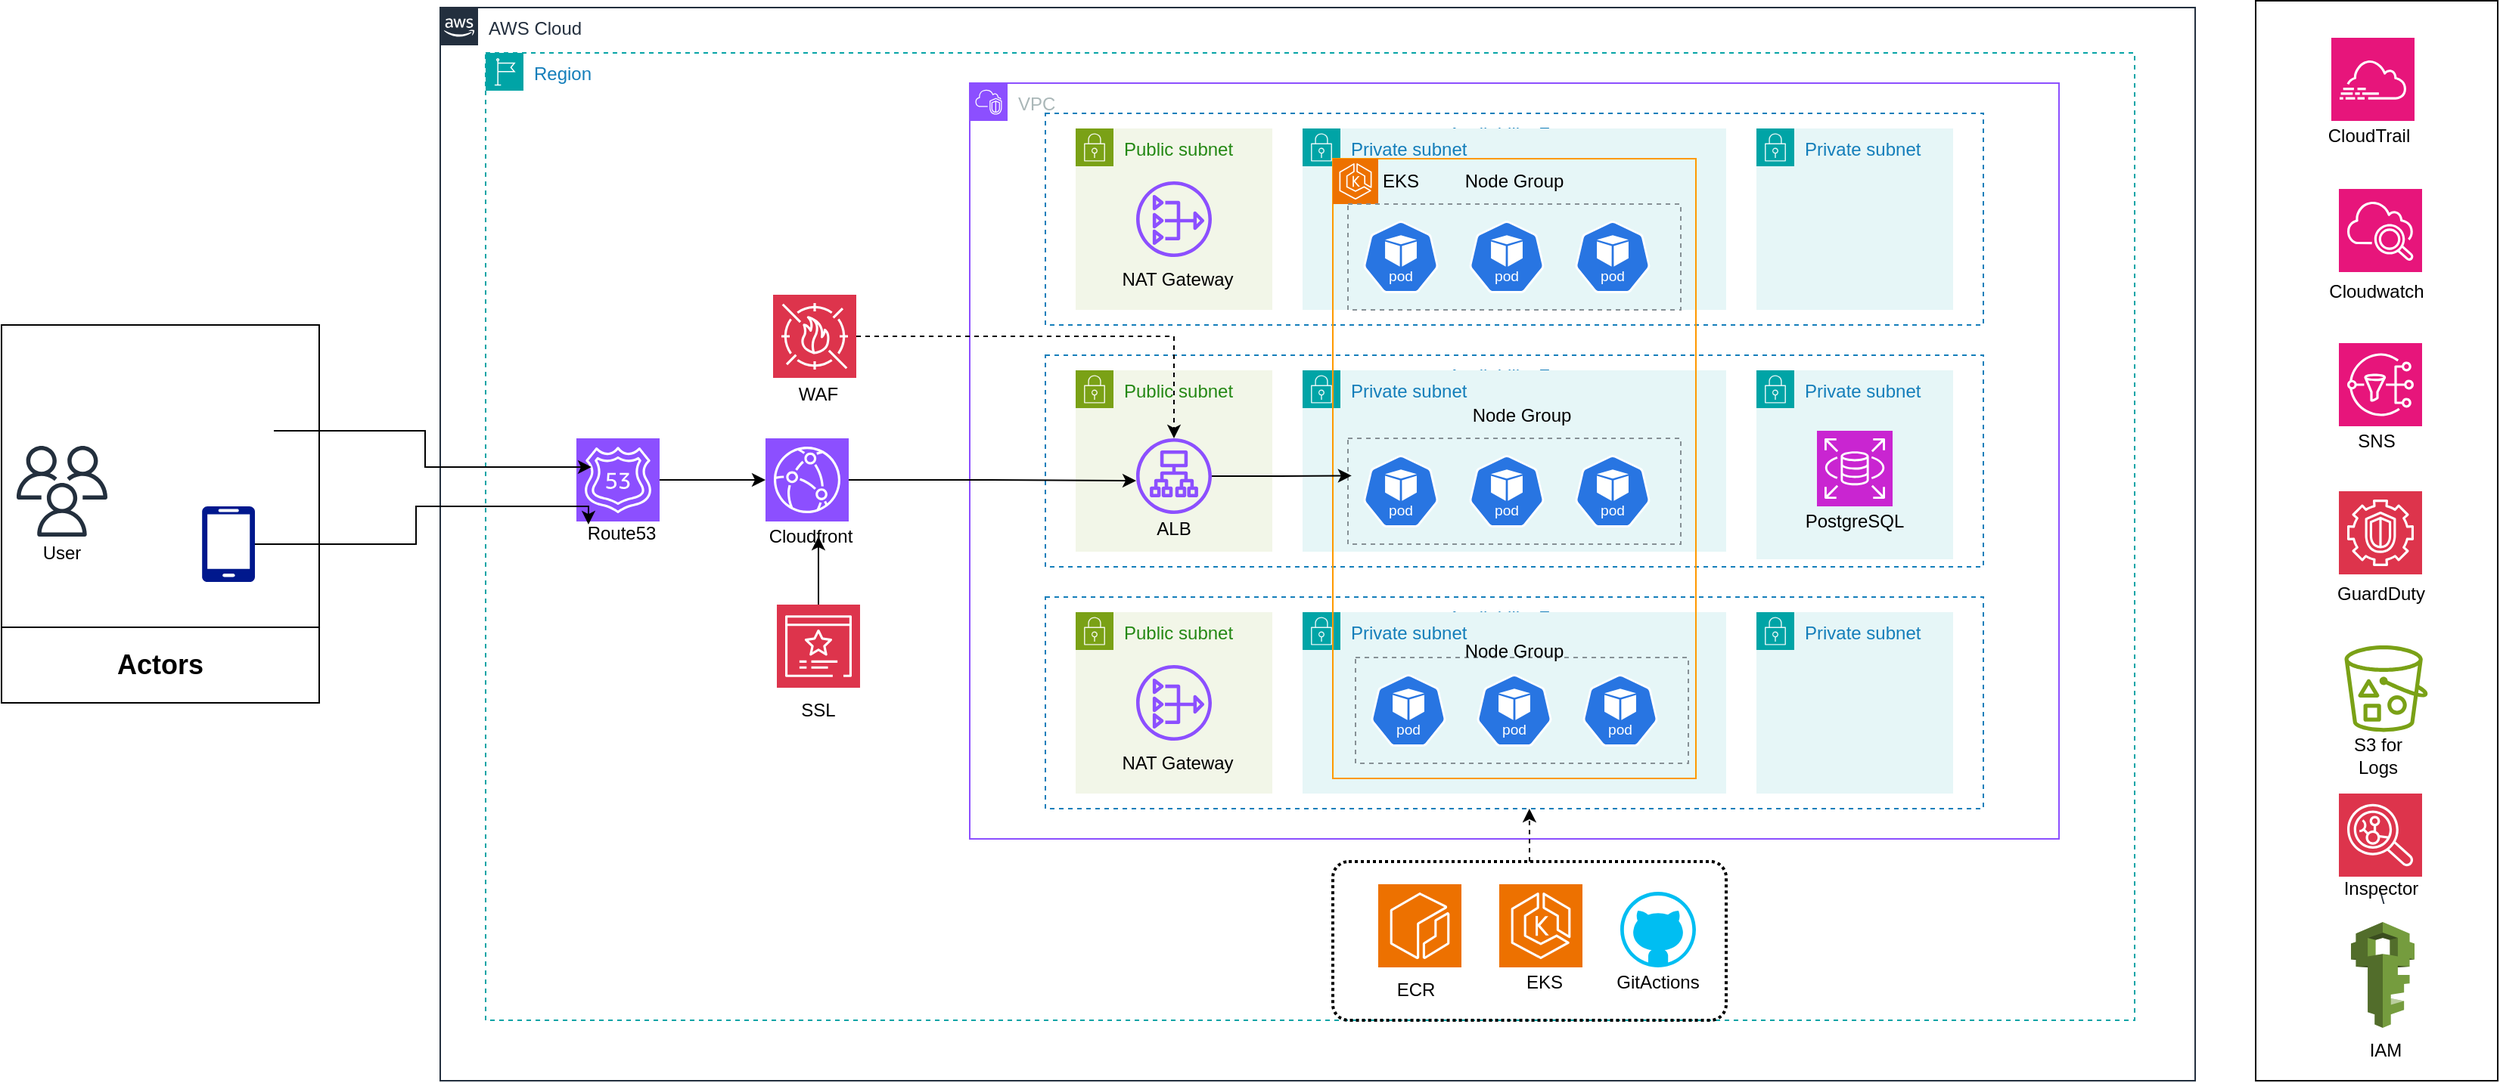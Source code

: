 <mxfile version="24.3.1" type="github">
  <diagram name="Page-1" id="eEfSvAI8vY1nVqNigm3l">
    <mxGraphModel dx="2469" dy="911" grid="1" gridSize="10" guides="1" tooltips="1" connect="1" arrows="1" fold="1" page="1" pageScale="1" pageWidth="754" pageHeight="593" math="0" shadow="0">
      <root>
        <mxCell id="0" />
        <mxCell id="1" parent="0" />
        <mxCell id="IPhadw8tjqUQaYCYA7Y1-17" value="AWS Cloud" style="points=[[0,0],[0.25,0],[0.5,0],[0.75,0],[1,0],[1,0.25],[1,0.5],[1,0.75],[1,1],[0.75,1],[0.5,1],[0.25,1],[0,1],[0,0.75],[0,0.5],[0,0.25]];outlineConnect=0;gradientColor=none;html=1;whiteSpace=wrap;fontSize=12;fontStyle=0;container=1;pointerEvents=0;collapsible=0;recursiveResize=0;shape=mxgraph.aws4.group;grIcon=mxgraph.aws4.group_aws_cloud_alt;strokeColor=#232F3E;fillColor=none;verticalAlign=top;align=left;spacingLeft=30;fontColor=#232F3E;dashed=0;" parent="1" vertex="1">
          <mxGeometry x="40" y="50" width="1160" height="710" as="geometry" />
        </mxCell>
        <mxCell id="IPhadw8tjqUQaYCYA7Y1-18" value="Region" style="points=[[0,0],[0.25,0],[0.5,0],[0.75,0],[1,0],[1,0.25],[1,0.5],[1,0.75],[1,1],[0.75,1],[0.5,1],[0.25,1],[0,1],[0,0.75],[0,0.5],[0,0.25]];outlineConnect=0;gradientColor=none;html=1;whiteSpace=wrap;fontSize=12;fontStyle=0;container=1;pointerEvents=0;collapsible=0;recursiveResize=0;shape=mxgraph.aws4.group;grIcon=mxgraph.aws4.group_region;strokeColor=#00A4A6;fillColor=none;verticalAlign=top;align=left;spacingLeft=30;fontColor=#147EBA;dashed=1;" parent="IPhadw8tjqUQaYCYA7Y1-17" vertex="1">
          <mxGeometry x="30" y="30" width="1090" height="640" as="geometry" />
        </mxCell>
        <mxCell id="IPhadw8tjqUQaYCYA7Y1-19" value="VPC" style="points=[[0,0],[0.25,0],[0.5,0],[0.75,0],[1,0],[1,0.25],[1,0.5],[1,0.75],[1,1],[0.75,1],[0.5,1],[0.25,1],[0,1],[0,0.75],[0,0.5],[0,0.25]];outlineConnect=0;gradientColor=none;html=1;whiteSpace=wrap;fontSize=12;fontStyle=0;container=1;pointerEvents=0;collapsible=0;recursiveResize=0;shape=mxgraph.aws4.group;grIcon=mxgraph.aws4.group_vpc2;strokeColor=#8C4FFF;fillColor=none;verticalAlign=top;align=left;spacingLeft=30;fontColor=#AAB7B8;dashed=0;" parent="IPhadw8tjqUQaYCYA7Y1-18" vertex="1">
          <mxGeometry x="320" y="20" width="720" height="500" as="geometry" />
        </mxCell>
        <mxCell id="IPhadw8tjqUQaYCYA7Y1-30" value="Availability Zone" style="fillColor=none;strokeColor=#147EBA;dashed=1;verticalAlign=top;fontStyle=0;fontColor=#147EBA;whiteSpace=wrap;html=1;direction=east;" parent="IPhadw8tjqUQaYCYA7Y1-19" vertex="1">
          <mxGeometry x="50" y="20" width="620" height="140" as="geometry" />
        </mxCell>
        <mxCell id="IPhadw8tjqUQaYCYA7Y1-31" value="Private subnet" style="points=[[0,0],[0.25,0],[0.5,0],[0.75,0],[1,0],[1,0.25],[1,0.5],[1,0.75],[1,1],[0.75,1],[0.5,1],[0.25,1],[0,1],[0,0.75],[0,0.5],[0,0.25]];outlineConnect=0;gradientColor=none;html=1;whiteSpace=wrap;fontSize=12;fontStyle=0;container=1;pointerEvents=0;collapsible=0;recursiveResize=0;shape=mxgraph.aws4.group;grIcon=mxgraph.aws4.group_security_group;grStroke=0;strokeColor=#00A4A6;fillColor=#E6F6F7;verticalAlign=top;align=left;spacingLeft=30;fontColor=#147EBA;dashed=0;" parent="IPhadw8tjqUQaYCYA7Y1-19" vertex="1">
          <mxGeometry x="220" y="30" width="280" height="120" as="geometry" />
        </mxCell>
        <mxCell id="IPhadw8tjqUQaYCYA7Y1-32" value="Public subnet" style="points=[[0,0],[0.25,0],[0.5,0],[0.75,0],[1,0],[1,0.25],[1,0.5],[1,0.75],[1,1],[0.75,1],[0.5,1],[0.25,1],[0,1],[0,0.75],[0,0.5],[0,0.25]];outlineConnect=0;gradientColor=none;html=1;whiteSpace=wrap;fontSize=12;fontStyle=0;container=1;pointerEvents=0;collapsible=0;recursiveResize=0;shape=mxgraph.aws4.group;grIcon=mxgraph.aws4.group_security_group;grStroke=0;strokeColor=#7AA116;fillColor=#F2F6E8;verticalAlign=top;align=left;spacingLeft=30;fontColor=#248814;dashed=0;" parent="IPhadw8tjqUQaYCYA7Y1-19" vertex="1">
          <mxGeometry x="70" y="30" width="130" height="120" as="geometry" />
        </mxCell>
        <mxCell id="IPhadw8tjqUQaYCYA7Y1-33" value="Private subnet" style="points=[[0,0],[0.25,0],[0.5,0],[0.75,0],[1,0],[1,0.25],[1,0.5],[1,0.75],[1,1],[0.75,1],[0.5,1],[0.25,1],[0,1],[0,0.75],[0,0.5],[0,0.25]];outlineConnect=0;gradientColor=none;html=1;whiteSpace=wrap;fontSize=12;fontStyle=0;container=1;pointerEvents=0;collapsible=0;recursiveResize=0;shape=mxgraph.aws4.group;grIcon=mxgraph.aws4.group_security_group;grStroke=0;strokeColor=#00A4A6;fillColor=#E6F6F7;verticalAlign=top;align=left;spacingLeft=30;fontColor=#147EBA;dashed=0;" parent="IPhadw8tjqUQaYCYA7Y1-19" vertex="1">
          <mxGeometry x="520" y="30" width="130" height="120" as="geometry" />
        </mxCell>
        <mxCell id="IPhadw8tjqUQaYCYA7Y1-44" value="Availability Zone" style="fillColor=none;strokeColor=#147EBA;dashed=1;verticalAlign=top;fontStyle=0;fontColor=#147EBA;whiteSpace=wrap;html=1;direction=east;" parent="IPhadw8tjqUQaYCYA7Y1-19" vertex="1">
          <mxGeometry x="50" y="180" width="620" height="140" as="geometry" />
        </mxCell>
        <mxCell id="IPhadw8tjqUQaYCYA7Y1-45" value="Availability Zone" style="fillColor=none;strokeColor=#147EBA;dashed=1;verticalAlign=top;fontStyle=0;fontColor=#147EBA;whiteSpace=wrap;html=1;direction=east;" parent="IPhadw8tjqUQaYCYA7Y1-19" vertex="1">
          <mxGeometry x="50" y="340" width="620" height="140" as="geometry" />
        </mxCell>
        <mxCell id="IPhadw8tjqUQaYCYA7Y1-46" value="Public subnet" style="points=[[0,0],[0.25,0],[0.5,0],[0.75,0],[1,0],[1,0.25],[1,0.5],[1,0.75],[1,1],[0.75,1],[0.5,1],[0.25,1],[0,1],[0,0.75],[0,0.5],[0,0.25]];outlineConnect=0;gradientColor=none;html=1;whiteSpace=wrap;fontSize=12;fontStyle=0;container=1;pointerEvents=0;collapsible=0;recursiveResize=0;shape=mxgraph.aws4.group;grIcon=mxgraph.aws4.group_security_group;grStroke=0;strokeColor=#7AA116;fillColor=#F2F6E8;verticalAlign=top;align=left;spacingLeft=30;fontColor=#248814;dashed=0;" parent="IPhadw8tjqUQaYCYA7Y1-19" vertex="1">
          <mxGeometry x="70" y="190" width="130" height="120" as="geometry" />
        </mxCell>
        <mxCell id="IPhadw8tjqUQaYCYA7Y1-54" value="" style="sketch=0;outlineConnect=0;fontColor=#232F3E;gradientColor=none;fillColor=#8C4FFF;strokeColor=none;dashed=0;verticalLabelPosition=bottom;verticalAlign=top;align=center;html=1;fontSize=12;fontStyle=0;aspect=fixed;pointerEvents=1;shape=mxgraph.aws4.application_load_balancer;" parent="IPhadw8tjqUQaYCYA7Y1-46" vertex="1">
          <mxGeometry x="40" y="45" width="50" height="50" as="geometry" />
        </mxCell>
        <mxCell id="IPhadw8tjqUQaYCYA7Y1-55" value="ALB" style="text;html=1;align=center;verticalAlign=middle;whiteSpace=wrap;rounded=0;" parent="IPhadw8tjqUQaYCYA7Y1-46" vertex="1">
          <mxGeometry x="35" y="90" width="60" height="30" as="geometry" />
        </mxCell>
        <mxCell id="IPhadw8tjqUQaYCYA7Y1-47" value="Public subnet" style="points=[[0,0],[0.25,0],[0.5,0],[0.75,0],[1,0],[1,0.25],[1,0.5],[1,0.75],[1,1],[0.75,1],[0.5,1],[0.25,1],[0,1],[0,0.75],[0,0.5],[0,0.25]];outlineConnect=0;gradientColor=none;html=1;whiteSpace=wrap;fontSize=12;fontStyle=0;container=1;pointerEvents=0;collapsible=0;recursiveResize=0;shape=mxgraph.aws4.group;grIcon=mxgraph.aws4.group_security_group;grStroke=0;strokeColor=#7AA116;fillColor=#F2F6E8;verticalAlign=top;align=left;spacingLeft=30;fontColor=#248814;dashed=0;" parent="IPhadw8tjqUQaYCYA7Y1-19" vertex="1">
          <mxGeometry x="70" y="350" width="130" height="120" as="geometry" />
        </mxCell>
        <mxCell id="IPhadw8tjqUQaYCYA7Y1-48" value="Private subnet" style="points=[[0,0],[0.25,0],[0.5,0],[0.75,0],[1,0],[1,0.25],[1,0.5],[1,0.75],[1,1],[0.75,1],[0.5,1],[0.25,1],[0,1],[0,0.75],[0,0.5],[0,0.25]];outlineConnect=0;gradientColor=none;html=1;whiteSpace=wrap;fontSize=12;fontStyle=0;container=1;pointerEvents=0;collapsible=0;recursiveResize=0;shape=mxgraph.aws4.group;grIcon=mxgraph.aws4.group_security_group;grStroke=0;strokeColor=#00A4A6;fillColor=#E6F6F7;verticalAlign=top;align=left;spacingLeft=30;fontColor=#147EBA;dashed=0;" parent="IPhadw8tjqUQaYCYA7Y1-19" vertex="1">
          <mxGeometry x="220" y="190" width="280" height="120" as="geometry" />
        </mxCell>
        <mxCell id="IPhadw8tjqUQaYCYA7Y1-49" value="Private subnet" style="points=[[0,0],[0.25,0],[0.5,0],[0.75,0],[1,0],[1,0.25],[1,0.5],[1,0.75],[1,1],[0.75,1],[0.5,1],[0.25,1],[0,1],[0,0.75],[0,0.5],[0,0.25]];outlineConnect=0;gradientColor=none;html=1;whiteSpace=wrap;fontSize=12;fontStyle=0;container=1;pointerEvents=0;collapsible=0;recursiveResize=0;shape=mxgraph.aws4.group;grIcon=mxgraph.aws4.group_security_group;grStroke=0;strokeColor=#00A4A6;fillColor=#E6F6F7;verticalAlign=top;align=left;spacingLeft=30;fontColor=#147EBA;dashed=0;" parent="IPhadw8tjqUQaYCYA7Y1-19" vertex="1">
          <mxGeometry x="220" y="350" width="280" height="120" as="geometry" />
        </mxCell>
        <mxCell id="IPhadw8tjqUQaYCYA7Y1-50" value="Private subnet" style="points=[[0,0],[0.25,0],[0.5,0],[0.75,0],[1,0],[1,0.25],[1,0.5],[1,0.75],[1,1],[0.75,1],[0.5,1],[0.25,1],[0,1],[0,0.75],[0,0.5],[0,0.25]];outlineConnect=0;gradientColor=none;html=1;whiteSpace=wrap;fontSize=12;fontStyle=0;container=1;pointerEvents=0;collapsible=0;recursiveResize=0;shape=mxgraph.aws4.group;grIcon=mxgraph.aws4.group_security_group;grStroke=0;strokeColor=#00A4A6;fillColor=#E6F6F7;verticalAlign=top;align=left;spacingLeft=30;fontColor=#147EBA;dashed=0;" parent="IPhadw8tjqUQaYCYA7Y1-19" vertex="1">
          <mxGeometry x="520" y="190" width="130" height="125" as="geometry" />
        </mxCell>
        <mxCell id="IPhadw8tjqUQaYCYA7Y1-51" value="Private subnet" style="points=[[0,0],[0.25,0],[0.5,0],[0.75,0],[1,0],[1,0.25],[1,0.5],[1,0.75],[1,1],[0.75,1],[0.5,1],[0.25,1],[0,1],[0,0.75],[0,0.5],[0,0.25]];outlineConnect=0;gradientColor=none;html=1;whiteSpace=wrap;fontSize=12;fontStyle=0;container=1;pointerEvents=0;collapsible=0;recursiveResize=0;shape=mxgraph.aws4.group;grIcon=mxgraph.aws4.group_security_group;grStroke=0;strokeColor=#00A4A6;fillColor=#E6F6F7;verticalAlign=top;align=left;spacingLeft=30;fontColor=#147EBA;dashed=0;" parent="IPhadw8tjqUQaYCYA7Y1-19" vertex="1">
          <mxGeometry x="520" y="350" width="130" height="120" as="geometry" />
        </mxCell>
        <mxCell id="IPhadw8tjqUQaYCYA7Y1-52" value="" style="sketch=0;outlineConnect=0;fontColor=#232F3E;gradientColor=none;fillColor=#8C4FFF;strokeColor=none;dashed=0;verticalLabelPosition=bottom;verticalAlign=top;align=center;html=1;fontSize=12;fontStyle=0;aspect=fixed;pointerEvents=1;shape=mxgraph.aws4.nat_gateway;" parent="IPhadw8tjqUQaYCYA7Y1-19" vertex="1">
          <mxGeometry x="110" y="65" width="50" height="50" as="geometry" />
        </mxCell>
        <mxCell id="IPhadw8tjqUQaYCYA7Y1-53" value="" style="sketch=0;outlineConnect=0;fontColor=#232F3E;gradientColor=none;fillColor=#8C4FFF;strokeColor=none;dashed=0;verticalLabelPosition=bottom;verticalAlign=top;align=center;html=1;fontSize=12;fontStyle=0;aspect=fixed;pointerEvents=1;shape=mxgraph.aws4.nat_gateway;" parent="IPhadw8tjqUQaYCYA7Y1-19" vertex="1">
          <mxGeometry x="110" y="385" width="50" height="50" as="geometry" />
        </mxCell>
        <mxCell id="IPhadw8tjqUQaYCYA7Y1-56" value="NAT Gateway" style="text;html=1;align=center;verticalAlign=middle;whiteSpace=wrap;rounded=0;" parent="IPhadw8tjqUQaYCYA7Y1-19" vertex="1">
          <mxGeometry x="85" y="435" width="105" height="30" as="geometry" />
        </mxCell>
        <mxCell id="IPhadw8tjqUQaYCYA7Y1-57" value="NAT Gateway" style="text;html=1;align=center;verticalAlign=middle;whiteSpace=wrap;rounded=0;" parent="IPhadw8tjqUQaYCYA7Y1-19" vertex="1">
          <mxGeometry x="85" y="115" width="105" height="30" as="geometry" />
        </mxCell>
        <mxCell id="1MIM3KkcUKfmm6xURoJ1-69" value="" style="sketch=0;points=[[0,0,0],[0.25,0,0],[0.5,0,0],[0.75,0,0],[1,0,0],[0,1,0],[0.25,1,0],[0.5,1,0],[0.75,1,0],[1,1,0],[0,0.25,0],[0,0.5,0],[0,0.75,0],[1,0.25,0],[1,0.5,0],[1,0.75,0]];outlineConnect=0;fontColor=#232F3E;fillColor=#C925D1;strokeColor=#ffffff;dashed=0;verticalLabelPosition=bottom;verticalAlign=top;align=center;html=1;fontSize=12;fontStyle=0;aspect=fixed;shape=mxgraph.aws4.resourceIcon;resIcon=mxgraph.aws4.rds;" vertex="1" parent="IPhadw8tjqUQaYCYA7Y1-19">
          <mxGeometry x="560" y="230" width="50" height="50" as="geometry" />
        </mxCell>
        <mxCell id="1MIM3KkcUKfmm6xURoJ1-70" value="PostgreSQL" style="text;html=1;align=center;verticalAlign=middle;whiteSpace=wrap;rounded=0;" vertex="1" parent="IPhadw8tjqUQaYCYA7Y1-19">
          <mxGeometry x="555" y="275" width="60" height="30" as="geometry" />
        </mxCell>
        <mxCell id="IPhadw8tjqUQaYCYA7Y1-113" value="" style="sketch=0;points=[[0,0,0],[0.25,0,0],[0.5,0,0],[0.75,0,0],[1,0,0],[0,1,0],[0.25,1,0],[0.5,1,0],[0.75,1,0],[1,1,0],[0,0.25,0],[0,0.5,0],[0,0.75,0],[1,0.25,0],[1,0.5,0],[1,0.75,0]];outlineConnect=0;fontColor=#232F3E;fillColor=#ED7100;strokeColor=#ffffff;dashed=0;verticalLabelPosition=bottom;verticalAlign=top;align=center;html=1;fontSize=12;fontStyle=0;aspect=fixed;shape=mxgraph.aws4.resourceIcon;resIcon=mxgraph.aws4.ecr;" parent="IPhadw8tjqUQaYCYA7Y1-18" vertex="1">
          <mxGeometry x="590" y="550" width="55" height="55" as="geometry" />
        </mxCell>
        <mxCell id="IPhadw8tjqUQaYCYA7Y1-22" value="" style="sketch=0;points=[[0,0,0],[0.25,0,0],[0.5,0,0],[0.75,0,0],[1,0,0],[0,1,0],[0.25,1,0],[0.5,1,0],[0.75,1,0],[1,1,0],[0,0.25,0],[0,0.5,0],[0,0.75,0],[1,0.25,0],[1,0.5,0],[1,0.75,0]];outlineConnect=0;fontColor=#232F3E;fillColor=#8C4FFF;strokeColor=#ffffff;dashed=0;verticalLabelPosition=bottom;verticalAlign=top;align=center;html=1;fontSize=12;fontStyle=0;aspect=fixed;shape=mxgraph.aws4.resourceIcon;resIcon=mxgraph.aws4.cloudfront;" parent="IPhadw8tjqUQaYCYA7Y1-18" vertex="1">
          <mxGeometry x="185" y="255" width="55" height="55" as="geometry" />
        </mxCell>
        <mxCell id="IPhadw8tjqUQaYCYA7Y1-24" value="" style="sketch=0;points=[[0,0,0],[0.25,0,0],[0.5,0,0],[0.75,0,0],[1,0,0],[0,1,0],[0.25,1,0],[0.5,1,0],[0.75,1,0],[1,1,0],[0,0.25,0],[0,0.5,0],[0,0.75,0],[1,0.25,0],[1,0.5,0],[1,0.75,0]];outlineConnect=0;fontColor=#232F3E;fillColor=#DD344C;strokeColor=#ffffff;dashed=0;verticalLabelPosition=bottom;verticalAlign=top;align=center;html=1;fontSize=12;fontStyle=0;aspect=fixed;shape=mxgraph.aws4.resourceIcon;resIcon=mxgraph.aws4.certificate_manager_3;" parent="IPhadw8tjqUQaYCYA7Y1-18" vertex="1">
          <mxGeometry x="192.5" y="365" width="55" height="55" as="geometry" />
        </mxCell>
        <mxCell id="IPhadw8tjqUQaYCYA7Y1-27" value="Cloudfront" style="text;html=1;align=center;verticalAlign=middle;whiteSpace=wrap;rounded=0;" parent="IPhadw8tjqUQaYCYA7Y1-18" vertex="1">
          <mxGeometry x="185" y="305" width="60" height="30" as="geometry" />
        </mxCell>
        <mxCell id="IPhadw8tjqUQaYCYA7Y1-107" style="edgeStyle=orthogonalEdgeStyle;rounded=0;orthogonalLoop=1;jettySize=auto;html=1;" parent="IPhadw8tjqUQaYCYA7Y1-18" source="IPhadw8tjqUQaYCYA7Y1-20" target="IPhadw8tjqUQaYCYA7Y1-22" edge="1">
          <mxGeometry relative="1" as="geometry" />
        </mxCell>
        <mxCell id="IPhadw8tjqUQaYCYA7Y1-20" value="" style="sketch=0;points=[[0,0,0],[0.25,0,0],[0.5,0,0],[0.75,0,0],[1,0,0],[0,1,0],[0.25,1,0],[0.5,1,0],[0.75,1,0],[1,1,0],[0,0.25,0],[0,0.5,0],[0,0.75,0],[1,0.25,0],[1,0.5,0],[1,0.75,0]];outlineConnect=0;fontColor=#232F3E;fillColor=#8C4FFF;strokeColor=#ffffff;dashed=0;verticalLabelPosition=bottom;verticalAlign=top;align=center;html=1;fontSize=12;fontStyle=0;aspect=fixed;shape=mxgraph.aws4.resourceIcon;resIcon=mxgraph.aws4.route_53;" parent="IPhadw8tjqUQaYCYA7Y1-18" vertex="1">
          <mxGeometry x="60" y="255" width="55" height="55" as="geometry" />
        </mxCell>
        <mxCell id="IPhadw8tjqUQaYCYA7Y1-109" style="edgeStyle=orthogonalEdgeStyle;rounded=0;orthogonalLoop=1;jettySize=auto;html=1;entryX=0.583;entryY=0.5;entryDx=0;entryDy=0;entryPerimeter=0;" parent="IPhadw8tjqUQaYCYA7Y1-18" source="IPhadw8tjqUQaYCYA7Y1-24" target="IPhadw8tjqUQaYCYA7Y1-27" edge="1">
          <mxGeometry relative="1" as="geometry" />
        </mxCell>
        <mxCell id="IPhadw8tjqUQaYCYA7Y1-25" value="Route53&lt;div&gt;&lt;br&gt;&lt;/div&gt;" style="text;html=1;align=center;verticalAlign=middle;whiteSpace=wrap;rounded=0;" parent="IPhadw8tjqUQaYCYA7Y1-18" vertex="1">
          <mxGeometry x="60" y="310" width="60" height="30" as="geometry" />
        </mxCell>
        <mxCell id="IPhadw8tjqUQaYCYA7Y1-29" value="SSL" style="text;html=1;align=center;verticalAlign=middle;whiteSpace=wrap;rounded=0;" parent="IPhadw8tjqUQaYCYA7Y1-18" vertex="1">
          <mxGeometry x="190" y="420" width="60" height="30" as="geometry" />
        </mxCell>
        <mxCell id="1MIM3KkcUKfmm6xURoJ1-76" style="edgeStyle=orthogonalEdgeStyle;rounded=0;orthogonalLoop=1;jettySize=auto;html=1;dashed=1;" edge="1" parent="IPhadw8tjqUQaYCYA7Y1-18" source="1MIM3KkcUKfmm6xURoJ1-74" target="IPhadw8tjqUQaYCYA7Y1-54">
          <mxGeometry relative="1" as="geometry" />
        </mxCell>
        <mxCell id="1MIM3KkcUKfmm6xURoJ1-74" value="" style="sketch=0;points=[[0,0,0],[0.25,0,0],[0.5,0,0],[0.75,0,0],[1,0,0],[0,1,0],[0.25,1,0],[0.5,1,0],[0.75,1,0],[1,1,0],[0,0.25,0],[0,0.5,0],[0,0.75,0],[1,0.25,0],[1,0.5,0],[1,0.75,0]];outlineConnect=0;fontColor=#232F3E;fillColor=#DD344C;strokeColor=#ffffff;dashed=0;verticalLabelPosition=bottom;verticalAlign=top;align=center;html=1;fontSize=12;fontStyle=0;aspect=fixed;shape=mxgraph.aws4.resourceIcon;resIcon=mxgraph.aws4.waf;" vertex="1" parent="IPhadw8tjqUQaYCYA7Y1-18">
          <mxGeometry x="190" y="160" width="55" height="55" as="geometry" />
        </mxCell>
        <mxCell id="1MIM3KkcUKfmm6xURoJ1-75" value="WAF" style="text;html=1;align=center;verticalAlign=middle;whiteSpace=wrap;rounded=0;" vertex="1" parent="IPhadw8tjqUQaYCYA7Y1-18">
          <mxGeometry x="190" y="211" width="60" height="30" as="geometry" />
        </mxCell>
        <mxCell id="1MIM3KkcUKfmm6xURoJ1-84" style="edgeStyle=orthogonalEdgeStyle;rounded=0;orthogonalLoop=1;jettySize=auto;html=1;entryX=0;entryY=0.56;entryDx=0;entryDy=0;entryPerimeter=0;" edge="1" parent="IPhadw8tjqUQaYCYA7Y1-18" source="IPhadw8tjqUQaYCYA7Y1-22" target="IPhadw8tjqUQaYCYA7Y1-54">
          <mxGeometry relative="1" as="geometry" />
        </mxCell>
        <mxCell id="1MIM3KkcUKfmm6xURoJ1-94" value="" style="sketch=0;points=[[0,0,0],[0.25,0,0],[0.5,0,0],[0.75,0,0],[1,0,0],[0,1,0],[0.25,1,0],[0.5,1,0],[0.75,1,0],[1,1,0],[0,0.25,0],[0,0.5,0],[0,0.75,0],[1,0.25,0],[1,0.5,0],[1,0.75,0]];outlineConnect=0;fontColor=#232F3E;fillColor=#ED7100;strokeColor=#ffffff;dashed=0;verticalLabelPosition=bottom;verticalAlign=top;align=center;html=1;fontSize=12;fontStyle=0;aspect=fixed;shape=mxgraph.aws4.resourceIcon;resIcon=mxgraph.aws4.eks;" vertex="1" parent="IPhadw8tjqUQaYCYA7Y1-18">
          <mxGeometry x="670" y="550" width="55" height="55" as="geometry" />
        </mxCell>
        <mxCell id="IPhadw8tjqUQaYCYA7Y1-116" value="ECR" style="text;html=1;align=center;verticalAlign=middle;whiteSpace=wrap;rounded=0;" parent="IPhadw8tjqUQaYCYA7Y1-18" vertex="1">
          <mxGeometry x="585" y="605" width="60" height="30" as="geometry" />
        </mxCell>
        <mxCell id="1MIM3KkcUKfmm6xURoJ1-96" value="EKS" style="text;html=1;align=center;verticalAlign=middle;whiteSpace=wrap;rounded=0;" vertex="1" parent="IPhadw8tjqUQaYCYA7Y1-18">
          <mxGeometry x="670" y="600" width="60" height="30" as="geometry" />
        </mxCell>
        <mxCell id="1MIM3KkcUKfmm6xURoJ1-98" value="" style="rounded=1;arcSize=10;dashed=1;fillColor=none;gradientColor=none;dashPattern=1 1;strokeWidth=2;" vertex="1" parent="IPhadw8tjqUQaYCYA7Y1-18">
          <mxGeometry x="560" y="535" width="260" height="105" as="geometry" />
        </mxCell>
        <mxCell id="1MIM3KkcUKfmm6xURoJ1-101" value="" style="verticalLabelPosition=bottom;html=1;verticalAlign=top;align=center;strokeColor=none;fillColor=#00BEF2;shape=mxgraph.azure.github_code;pointerEvents=1;" vertex="1" parent="IPhadw8tjqUQaYCYA7Y1-18">
          <mxGeometry x="750" y="555" width="50" height="50" as="geometry" />
        </mxCell>
        <mxCell id="1MIM3KkcUKfmm6xURoJ1-104" style="edgeStyle=orthogonalEdgeStyle;rounded=0;orthogonalLoop=1;jettySize=auto;html=1;entryX=0.516;entryY=1;entryDx=0;entryDy=0;entryPerimeter=0;dashed=1;" edge="1" parent="IPhadw8tjqUQaYCYA7Y1-18" source="1MIM3KkcUKfmm6xURoJ1-98" target="IPhadw8tjqUQaYCYA7Y1-45">
          <mxGeometry relative="1" as="geometry" />
        </mxCell>
        <mxCell id="1MIM3KkcUKfmm6xURoJ1-105" value="GitActions" style="text;html=1;align=center;verticalAlign=middle;whiteSpace=wrap;rounded=0;" vertex="1" parent="IPhadw8tjqUQaYCYA7Y1-18">
          <mxGeometry x="745" y="600" width="60" height="30" as="geometry" />
        </mxCell>
        <mxCell id="1MIM3KkcUKfmm6xURoJ1-106" style="edgeStyle=orthogonalEdgeStyle;rounded=0;orthogonalLoop=1;jettySize=auto;html=1;exitX=0.5;exitY=1;exitDx=0;exitDy=0;" edge="1" parent="IPhadw8tjqUQaYCYA7Y1-18" source="1MIM3KkcUKfmm6xURoJ1-105" target="1MIM3KkcUKfmm6xURoJ1-105">
          <mxGeometry relative="1" as="geometry" />
        </mxCell>
        <mxCell id="IPhadw8tjqUQaYCYA7Y1-77" value="" style="outlineConnect=0;gradientColor=none;html=1;whiteSpace=wrap;fontSize=12;fontStyle=0;strokeColor=#FF9900;fillColor=none;verticalAlign=top;align=center;fontColor=#FF9900;dashed=0;spacingTop=3;" parent="1" vertex="1">
          <mxGeometry x="630" y="150" width="240" height="410" as="geometry" />
        </mxCell>
        <mxCell id="IPhadw8tjqUQaYCYA7Y1-78" value="" style="sketch=0;points=[[0,0,0],[0.25,0,0],[0.5,0,0],[0.75,0,0],[1,0,0],[0,1,0],[0.25,1,0],[0.5,1,0],[0.75,1,0],[1,1,0],[0,0.25,0],[0,0.5,0],[0,0.75,0],[1,0.25,0],[1,0.5,0],[1,0.75,0]];outlineConnect=0;fontColor=#232F3E;fillColor=#ED7100;strokeColor=#ffffff;dashed=0;verticalLabelPosition=bottom;verticalAlign=top;align=center;html=1;fontSize=12;fontStyle=0;aspect=fixed;shape=mxgraph.aws4.resourceIcon;resIcon=mxgraph.aws4.eks;" parent="1" vertex="1">
          <mxGeometry x="630" y="150" width="30" height="30" as="geometry" />
        </mxCell>
        <mxCell id="IPhadw8tjqUQaYCYA7Y1-79" value="" style="outlineConnect=0;gradientColor=none;html=1;whiteSpace=wrap;fontSize=12;fontStyle=0;strokeColor=#879196;fillColor=none;verticalAlign=top;align=center;fontColor=#879196;dashed=1;spacingTop=3;" parent="1" vertex="1">
          <mxGeometry x="645" y="480" width="220" height="70" as="geometry" />
        </mxCell>
        <mxCell id="IPhadw8tjqUQaYCYA7Y1-80" value="" style="aspect=fixed;sketch=0;html=1;dashed=0;whitespace=wrap;fillColor=#2875E2;strokeColor=#ffffff;points=[[0.005,0.63,0],[0.1,0.2,0],[0.9,0.2,0],[0.5,0,0],[0.995,0.63,0],[0.72,0.99,0],[0.5,1,0],[0.28,0.99,0]];shape=mxgraph.kubernetes.icon2;kubernetesLabel=1;prIcon=pod" parent="1" vertex="1">
          <mxGeometry x="655" y="491" width="50" height="48" as="geometry" />
        </mxCell>
        <mxCell id="IPhadw8tjqUQaYCYA7Y1-81" value="" style="aspect=fixed;sketch=0;html=1;dashed=0;whitespace=wrap;fillColor=#2875E2;strokeColor=#ffffff;points=[[0.005,0.63,0],[0.1,0.2,0],[0.9,0.2,0],[0.5,0,0],[0.995,0.63,0],[0.72,0.99,0],[0.5,1,0],[0.28,0.99,0]];shape=mxgraph.kubernetes.icon2;kubernetesLabel=1;prIcon=pod" parent="1" vertex="1">
          <mxGeometry x="725" y="491" width="50" height="48" as="geometry" />
        </mxCell>
        <mxCell id="IPhadw8tjqUQaYCYA7Y1-82" value="" style="aspect=fixed;sketch=0;html=1;dashed=0;whitespace=wrap;fillColor=#2875E2;strokeColor=#ffffff;points=[[0.005,0.63,0],[0.1,0.2,0],[0.9,0.2,0],[0.5,0,0],[0.995,0.63,0],[0.72,0.99,0],[0.5,1,0],[0.28,0.99,0]];shape=mxgraph.kubernetes.icon2;kubernetesLabel=1;prIcon=pod" parent="1" vertex="1">
          <mxGeometry x="795" y="491" width="50" height="48" as="geometry" />
        </mxCell>
        <mxCell id="IPhadw8tjqUQaYCYA7Y1-83" value="Node Group" style="text;html=1;align=center;verticalAlign=middle;whiteSpace=wrap;rounded=0;" parent="1" vertex="1">
          <mxGeometry x="655" y="461" width="190" height="30" as="geometry" />
        </mxCell>
        <mxCell id="IPhadw8tjqUQaYCYA7Y1-86" value="" style="outlineConnect=0;gradientColor=none;html=1;whiteSpace=wrap;fontSize=12;fontStyle=0;strokeColor=#879196;fillColor=none;verticalAlign=top;align=center;fontColor=#879196;dashed=1;spacingTop=3;" parent="1" vertex="1">
          <mxGeometry x="640" y="335" width="220" height="70" as="geometry" />
        </mxCell>
        <mxCell id="IPhadw8tjqUQaYCYA7Y1-87" value="" style="aspect=fixed;sketch=0;html=1;dashed=0;whitespace=wrap;fillColor=#2875E2;strokeColor=#ffffff;points=[[0.005,0.63,0],[0.1,0.2,0],[0.9,0.2,0],[0.5,0,0],[0.995,0.63,0],[0.72,0.99,0],[0.5,1,0],[0.28,0.99,0]];shape=mxgraph.kubernetes.icon2;kubernetesLabel=1;prIcon=pod" parent="1" vertex="1">
          <mxGeometry x="650" y="346" width="50" height="48" as="geometry" />
        </mxCell>
        <mxCell id="IPhadw8tjqUQaYCYA7Y1-88" value="" style="aspect=fixed;sketch=0;html=1;dashed=0;whitespace=wrap;fillColor=#2875E2;strokeColor=#ffffff;points=[[0.005,0.63,0],[0.1,0.2,0],[0.9,0.2,0],[0.5,0,0],[0.995,0.63,0],[0.72,0.99,0],[0.5,1,0],[0.28,0.99,0]];shape=mxgraph.kubernetes.icon2;kubernetesLabel=1;prIcon=pod" parent="1" vertex="1">
          <mxGeometry x="720" y="346" width="50" height="48" as="geometry" />
        </mxCell>
        <mxCell id="IPhadw8tjqUQaYCYA7Y1-89" value="" style="aspect=fixed;sketch=0;html=1;dashed=0;whitespace=wrap;fillColor=#2875E2;strokeColor=#ffffff;points=[[0.005,0.63,0],[0.1,0.2,0],[0.9,0.2,0],[0.5,0,0],[0.995,0.63,0],[0.72,0.99,0],[0.5,1,0],[0.28,0.99,0]];shape=mxgraph.kubernetes.icon2;kubernetesLabel=1;prIcon=pod" parent="1" vertex="1">
          <mxGeometry x="790" y="346" width="50" height="48" as="geometry" />
        </mxCell>
        <mxCell id="IPhadw8tjqUQaYCYA7Y1-90" value="Node Group" style="text;html=1;align=center;verticalAlign=middle;whiteSpace=wrap;rounded=0;" parent="1" vertex="1">
          <mxGeometry x="710" y="305" width="90" height="30" as="geometry" />
        </mxCell>
        <mxCell id="IPhadw8tjqUQaYCYA7Y1-96" value="" style="outlineConnect=0;gradientColor=none;html=1;whiteSpace=wrap;fontSize=12;fontStyle=0;strokeColor=#879196;fillColor=none;verticalAlign=top;align=center;fontColor=#879196;dashed=1;spacingTop=3;" parent="1" vertex="1">
          <mxGeometry x="640" y="180" width="220" height="70" as="geometry" />
        </mxCell>
        <mxCell id="IPhadw8tjqUQaYCYA7Y1-97" value="" style="aspect=fixed;sketch=0;html=1;dashed=0;whitespace=wrap;fillColor=#2875E2;strokeColor=#ffffff;points=[[0.005,0.63,0],[0.1,0.2,0],[0.9,0.2,0],[0.5,0,0],[0.995,0.63,0],[0.72,0.99,0],[0.5,1,0],[0.28,0.99,0]];shape=mxgraph.kubernetes.icon2;kubernetesLabel=1;prIcon=pod" parent="1" vertex="1">
          <mxGeometry x="650" y="191" width="50" height="48" as="geometry" />
        </mxCell>
        <mxCell id="IPhadw8tjqUQaYCYA7Y1-98" value="" style="aspect=fixed;sketch=0;html=1;dashed=0;whitespace=wrap;fillColor=#2875E2;strokeColor=#ffffff;points=[[0.005,0.63,0],[0.1,0.2,0],[0.9,0.2,0],[0.5,0,0],[0.995,0.63,0],[0.72,0.99,0],[0.5,1,0],[0.28,0.99,0]];shape=mxgraph.kubernetes.icon2;kubernetesLabel=1;prIcon=pod" parent="1" vertex="1">
          <mxGeometry x="720" y="191" width="50" height="48" as="geometry" />
        </mxCell>
        <mxCell id="IPhadw8tjqUQaYCYA7Y1-99" value="" style="aspect=fixed;sketch=0;html=1;dashed=0;whitespace=wrap;fillColor=#2875E2;strokeColor=#ffffff;points=[[0.005,0.63,0],[0.1,0.2,0],[0.9,0.2,0],[0.5,0,0],[0.995,0.63,0],[0.72,0.99,0],[0.5,1,0],[0.28,0.99,0]];shape=mxgraph.kubernetes.icon2;kubernetesLabel=1;prIcon=pod" parent="1" vertex="1">
          <mxGeometry x="790" y="191" width="50" height="48" as="geometry" />
        </mxCell>
        <mxCell id="IPhadw8tjqUQaYCYA7Y1-100" value="Node Group" style="text;html=1;align=center;verticalAlign=middle;whiteSpace=wrap;rounded=0;" parent="1" vertex="1">
          <mxGeometry x="705" y="150" width="90" height="30" as="geometry" />
        </mxCell>
        <mxCell id="IPhadw8tjqUQaYCYA7Y1-103" style="edgeStyle=orthogonalEdgeStyle;rounded=0;orthogonalLoop=1;jettySize=auto;html=1;entryX=0.011;entryY=0.353;entryDx=0;entryDy=0;entryPerimeter=0;" parent="1" source="IPhadw8tjqUQaYCYA7Y1-54" target="IPhadw8tjqUQaYCYA7Y1-86" edge="1">
          <mxGeometry relative="1" as="geometry" />
        </mxCell>
        <mxCell id="IPhadw8tjqUQaYCYA7Y1-114" value="" style="rounded=0;whiteSpace=wrap;html=1;" parent="1" vertex="1">
          <mxGeometry x="1240" y="45.5" width="160" height="714.5" as="geometry" />
        </mxCell>
        <mxCell id="He7rpBG-4wP5BNMhNdk6-1" value="" style="sketch=0;points=[[0,0,0],[0.25,0,0],[0.5,0,0],[0.75,0,0],[1,0,0],[0,1,0],[0.25,1,0],[0.5,1,0],[0.75,1,0],[1,1,0],[0,0.25,0],[0,0.5,0],[0,0.75,0],[1,0.25,0],[1,0.5,0],[1,0.75,0]];points=[[0,0,0],[0.25,0,0],[0.5,0,0],[0.75,0,0],[1,0,0],[0,1,0],[0.25,1,0],[0.5,1,0],[0.75,1,0],[1,1,0],[0,0.25,0],[0,0.5,0],[0,0.75,0],[1,0.25,0],[1,0.5,0],[1,0.75,0]];outlineConnect=0;fontColor=#232F3E;fillColor=#E7157B;strokeColor=#ffffff;dashed=0;verticalLabelPosition=bottom;verticalAlign=top;align=center;html=1;fontSize=12;fontStyle=0;aspect=fixed;shape=mxgraph.aws4.resourceIcon;resIcon=mxgraph.aws4.cloudwatch_2;" parent="1" vertex="1">
          <mxGeometry x="1295" y="170" width="55" height="55" as="geometry" />
        </mxCell>
        <mxCell id="He7rpBG-4wP5BNMhNdk6-2" value="" style="sketch=0;points=[[0,0,0],[0.25,0,0],[0.5,0,0],[0.75,0,0],[1,0,0],[0,1,0],[0.25,1,0],[0.5,1,0],[0.75,1,0],[1,1,0],[0,0.25,0],[0,0.5,0],[0,0.75,0],[1,0.25,0],[1,0.5,0],[1,0.75,0]];outlineConnect=0;fontColor=#232F3E;fillColor=#E7157B;strokeColor=#ffffff;dashed=0;verticalLabelPosition=bottom;verticalAlign=top;align=center;html=1;fontSize=12;fontStyle=0;aspect=fixed;shape=mxgraph.aws4.resourceIcon;resIcon=mxgraph.aws4.sns;" parent="1" vertex="1">
          <mxGeometry x="1295" y="272" width="55" height="55" as="geometry" />
        </mxCell>
        <mxCell id="He7rpBG-4wP5BNMhNdk6-3" value="" style="sketch=0;outlineConnect=0;fontColor=#232F3E;gradientColor=none;fillColor=#7AA116;strokeColor=none;dashed=0;verticalLabelPosition=bottom;verticalAlign=top;align=center;html=1;fontSize=12;fontStyle=0;aspect=fixed;pointerEvents=1;shape=mxgraph.aws4.bucket_with_objects;" parent="1" vertex="1">
          <mxGeometry x="1298.75" y="472" width="55" height="57.2" as="geometry" />
        </mxCell>
        <mxCell id="He7rpBG-4wP5BNMhNdk6-4" value="" style="sketch=0;points=[[0,0,0],[0.25,0,0],[0.5,0,0],[0.75,0,0],[1,0,0],[0,1,0],[0.25,1,0],[0.5,1,0],[0.75,1,0],[1,1,0],[0,0.25,0],[0,0.5,0],[0,0.75,0],[1,0.25,0],[1,0.5,0],[1,0.75,0]];outlineConnect=0;fontColor=#232F3E;fillColor=#DD344C;strokeColor=#ffffff;dashed=0;verticalLabelPosition=bottom;verticalAlign=top;align=center;html=1;fontSize=12;fontStyle=0;aspect=fixed;shape=mxgraph.aws4.resourceIcon;resIcon=mxgraph.aws4.guardduty;" parent="1" vertex="1">
          <mxGeometry x="1295" y="370" width="55" height="55" as="geometry" />
        </mxCell>
        <mxCell id="He7rpBG-4wP5BNMhNdk6-5" value="" style="sketch=0;points=[[0,0,0],[0.25,0,0],[0.5,0,0],[0.75,0,0],[1,0,0],[0,1,0],[0.25,1,0],[0.5,1,0],[0.75,1,0],[1,1,0],[0,0.25,0],[0,0.5,0],[0,0.75,0],[1,0.25,0],[1,0.5,0],[1,0.75,0]];points=[[0,0,0],[0.25,0,0],[0.5,0,0],[0.75,0,0],[1,0,0],[0,1,0],[0.25,1,0],[0.5,1,0],[0.75,1,0],[1,1,0],[0,0.25,0],[0,0.5,0],[0,0.75,0],[1,0.25,0],[1,0.5,0],[1,0.75,0]];outlineConnect=0;fontColor=#232F3E;fillColor=#E7157B;strokeColor=#ffffff;dashed=0;verticalLabelPosition=bottom;verticalAlign=top;align=center;html=1;fontSize=12;fontStyle=0;aspect=fixed;shape=mxgraph.aws4.resourceIcon;resIcon=mxgraph.aws4.cloudtrail;" parent="1" vertex="1">
          <mxGeometry x="1290" y="70" width="55" height="55" as="geometry" />
        </mxCell>
        <mxCell id="1MIM3KkcUKfmm6xURoJ1-71" value="EKS" style="text;html=1;align=center;verticalAlign=middle;whiteSpace=wrap;rounded=0;" vertex="1" parent="1">
          <mxGeometry x="645" y="150" width="60" height="30" as="geometry" />
        </mxCell>
        <mxCell id="1MIM3KkcUKfmm6xURoJ1-77" value="CloudTrail" style="text;html=1;align=center;verticalAlign=middle;whiteSpace=wrap;rounded=0;" vertex="1" parent="1">
          <mxGeometry x="1285" y="120" width="60" height="30" as="geometry" />
        </mxCell>
        <mxCell id="1MIM3KkcUKfmm6xURoJ1-78" value="&lt;div&gt;Cloudwatch&lt;/div&gt;&lt;div&gt;&lt;br&gt;&lt;/div&gt;" style="text;html=1;align=center;verticalAlign=middle;whiteSpace=wrap;rounded=0;" vertex="1" parent="1">
          <mxGeometry x="1290" y="230" width="60" height="30" as="geometry" />
        </mxCell>
        <mxCell id="1MIM3KkcUKfmm6xURoJ1-79" value="&lt;div align=&quot;left&quot;&gt;SNS&lt;br&gt;&lt;/div&gt;" style="text;html=1;align=center;verticalAlign=middle;whiteSpace=wrap;rounded=0;" vertex="1" parent="1">
          <mxGeometry x="1290" y="322" width="60" height="30" as="geometry" />
        </mxCell>
        <mxCell id="1MIM3KkcUKfmm6xURoJ1-80" value="&lt;div&gt;GuardDuty&lt;/div&gt;&lt;div&gt;&lt;br&gt;&lt;/div&gt;" style="text;html=1;align=center;verticalAlign=middle;whiteSpace=wrap;rounded=0;" vertex="1" parent="1">
          <mxGeometry x="1292.5" y="430" width="60" height="30" as="geometry" />
        </mxCell>
        <mxCell id="1MIM3KkcUKfmm6xURoJ1-81" value="S3 for Logs" style="text;html=1;align=center;verticalAlign=middle;whiteSpace=wrap;rounded=0;" vertex="1" parent="1">
          <mxGeometry x="1291.25" y="530" width="60" height="30" as="geometry" />
        </mxCell>
        <mxCell id="1MIM3KkcUKfmm6xURoJ1-82" value="\" style="sketch=0;points=[[0,0,0],[0.25,0,0],[0.5,0,0],[0.75,0,0],[1,0,0],[0,1,0],[0.25,1,0],[0.5,1,0],[0.75,1,0],[1,1,0],[0,0.25,0],[0,0.5,0],[0,0.75,0],[1,0.25,0],[1,0.5,0],[1,0.75,0]];outlineConnect=0;fontColor=#232F3E;fillColor=#DD344C;strokeColor=#ffffff;dashed=0;verticalLabelPosition=bottom;verticalAlign=top;align=center;html=1;fontSize=12;fontStyle=0;aspect=fixed;shape=mxgraph.aws4.resourceIcon;resIcon=mxgraph.aws4.inspector;" vertex="1" parent="1">
          <mxGeometry x="1295" y="570" width="55" height="55" as="geometry" />
        </mxCell>
        <mxCell id="1MIM3KkcUKfmm6xURoJ1-83" value="&lt;div&gt;Inspector&lt;/div&gt;&lt;div&gt;&lt;br&gt;&lt;/div&gt;" style="text;html=1;align=center;verticalAlign=middle;whiteSpace=wrap;rounded=0;" vertex="1" parent="1">
          <mxGeometry x="1292.5" y="625" width="60" height="30" as="geometry" />
        </mxCell>
        <mxCell id="1MIM3KkcUKfmm6xURoJ1-86" value="" style="rounded=0;whiteSpace=wrap;html=1;" vertex="1" parent="1">
          <mxGeometry x="-250" y="260" width="210" height="200" as="geometry" />
        </mxCell>
        <mxCell id="1MIM3KkcUKfmm6xURoJ1-87" value="&lt;b&gt;&lt;font style=&quot;font-size: 18px;&quot;&gt;Actors&lt;/font&gt;&lt;/b&gt;" style="rounded=0;whiteSpace=wrap;html=1;" vertex="1" parent="1">
          <mxGeometry x="-250" y="460" width="210" height="50" as="geometry" />
        </mxCell>
        <mxCell id="1MIM3KkcUKfmm6xURoJ1-88" value="" style="sketch=0;outlineConnect=0;fontColor=#232F3E;gradientColor=none;fillColor=#232F3D;strokeColor=none;dashed=0;verticalLabelPosition=bottom;verticalAlign=top;align=center;html=1;fontSize=12;fontStyle=0;aspect=fixed;pointerEvents=1;shape=mxgraph.aws4.users;" vertex="1" parent="1">
          <mxGeometry x="-240" y="340" width="60" height="60" as="geometry" />
        </mxCell>
        <mxCell id="1MIM3KkcUKfmm6xURoJ1-89" value="" style="sketch=0;aspect=fixed;pointerEvents=1;shadow=0;dashed=0;html=1;strokeColor=none;labelPosition=center;verticalLabelPosition=bottom;verticalAlign=top;align=center;fillColor=#00188D;shape=mxgraph.azure.mobile" vertex="1" parent="1">
          <mxGeometry x="-117.5" y="380" width="35" height="50" as="geometry" />
        </mxCell>
        <mxCell id="1MIM3KkcUKfmm6xURoJ1-90" value="" style="shape=image;html=1;verticalAlign=top;verticalLabelPosition=bottom;labelBackgroundColor=#ffffff;imageAspect=0;aspect=fixed;image=https://cdn2.iconfinder.com/data/icons/whcompare-isometric-web-hosting-servers/50/root-access-128.png" vertex="1" parent="1">
          <mxGeometry x="-130" y="300" width="60" height="60" as="geometry" />
        </mxCell>
        <mxCell id="1MIM3KkcUKfmm6xURoJ1-91" value="User" style="text;html=1;align=center;verticalAlign=middle;whiteSpace=wrap;rounded=0;" vertex="1" parent="1">
          <mxGeometry x="-240" y="395.5" width="60" height="30" as="geometry" />
        </mxCell>
        <mxCell id="1MIM3KkcUKfmm6xURoJ1-92" style="edgeStyle=orthogonalEdgeStyle;rounded=0;orthogonalLoop=1;jettySize=auto;html=1;entryX=0.182;entryY=0.345;entryDx=0;entryDy=0;entryPerimeter=0;" edge="1" parent="1" source="1MIM3KkcUKfmm6xURoJ1-90" target="IPhadw8tjqUQaYCYA7Y1-20">
          <mxGeometry relative="1" as="geometry" />
        </mxCell>
        <mxCell id="1MIM3KkcUKfmm6xURoJ1-93" style="edgeStyle=orthogonalEdgeStyle;rounded=0;orthogonalLoop=1;jettySize=auto;html=1;entryX=0.133;entryY=0.067;entryDx=0;entryDy=0;entryPerimeter=0;" edge="1" parent="1" source="1MIM3KkcUKfmm6xURoJ1-89" target="IPhadw8tjqUQaYCYA7Y1-25">
          <mxGeometry relative="1" as="geometry">
            <Array as="points">
              <mxPoint x="24" y="405" />
              <mxPoint x="24" y="380" />
              <mxPoint x="138" y="380" />
            </Array>
          </mxGeometry>
        </mxCell>
        <mxCell id="1MIM3KkcUKfmm6xURoJ1-102" value="" style="outlineConnect=0;dashed=0;verticalLabelPosition=bottom;verticalAlign=top;align=center;html=1;shape=mxgraph.aws3.iam;fillColor=#759C3E;gradientColor=none;" vertex="1" parent="1">
          <mxGeometry x="1303" y="655" width="42" height="70" as="geometry" />
        </mxCell>
        <mxCell id="1MIM3KkcUKfmm6xURoJ1-103" value="IAM " style="text;html=1;align=center;verticalAlign=middle;whiteSpace=wrap;rounded=0;" vertex="1" parent="1">
          <mxGeometry x="1296.25" y="725" width="60" height="30" as="geometry" />
        </mxCell>
      </root>
    </mxGraphModel>
  </diagram>
</mxfile>
